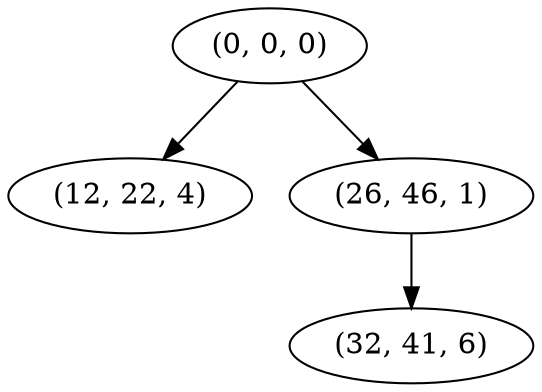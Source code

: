 digraph tree {
    "(0, 0, 0)";
    "(12, 22, 4)";
    "(26, 46, 1)";
    "(32, 41, 6)";
    "(0, 0, 0)" -> "(12, 22, 4)";
    "(0, 0, 0)" -> "(26, 46, 1)";
    "(26, 46, 1)" -> "(32, 41, 6)";
}
